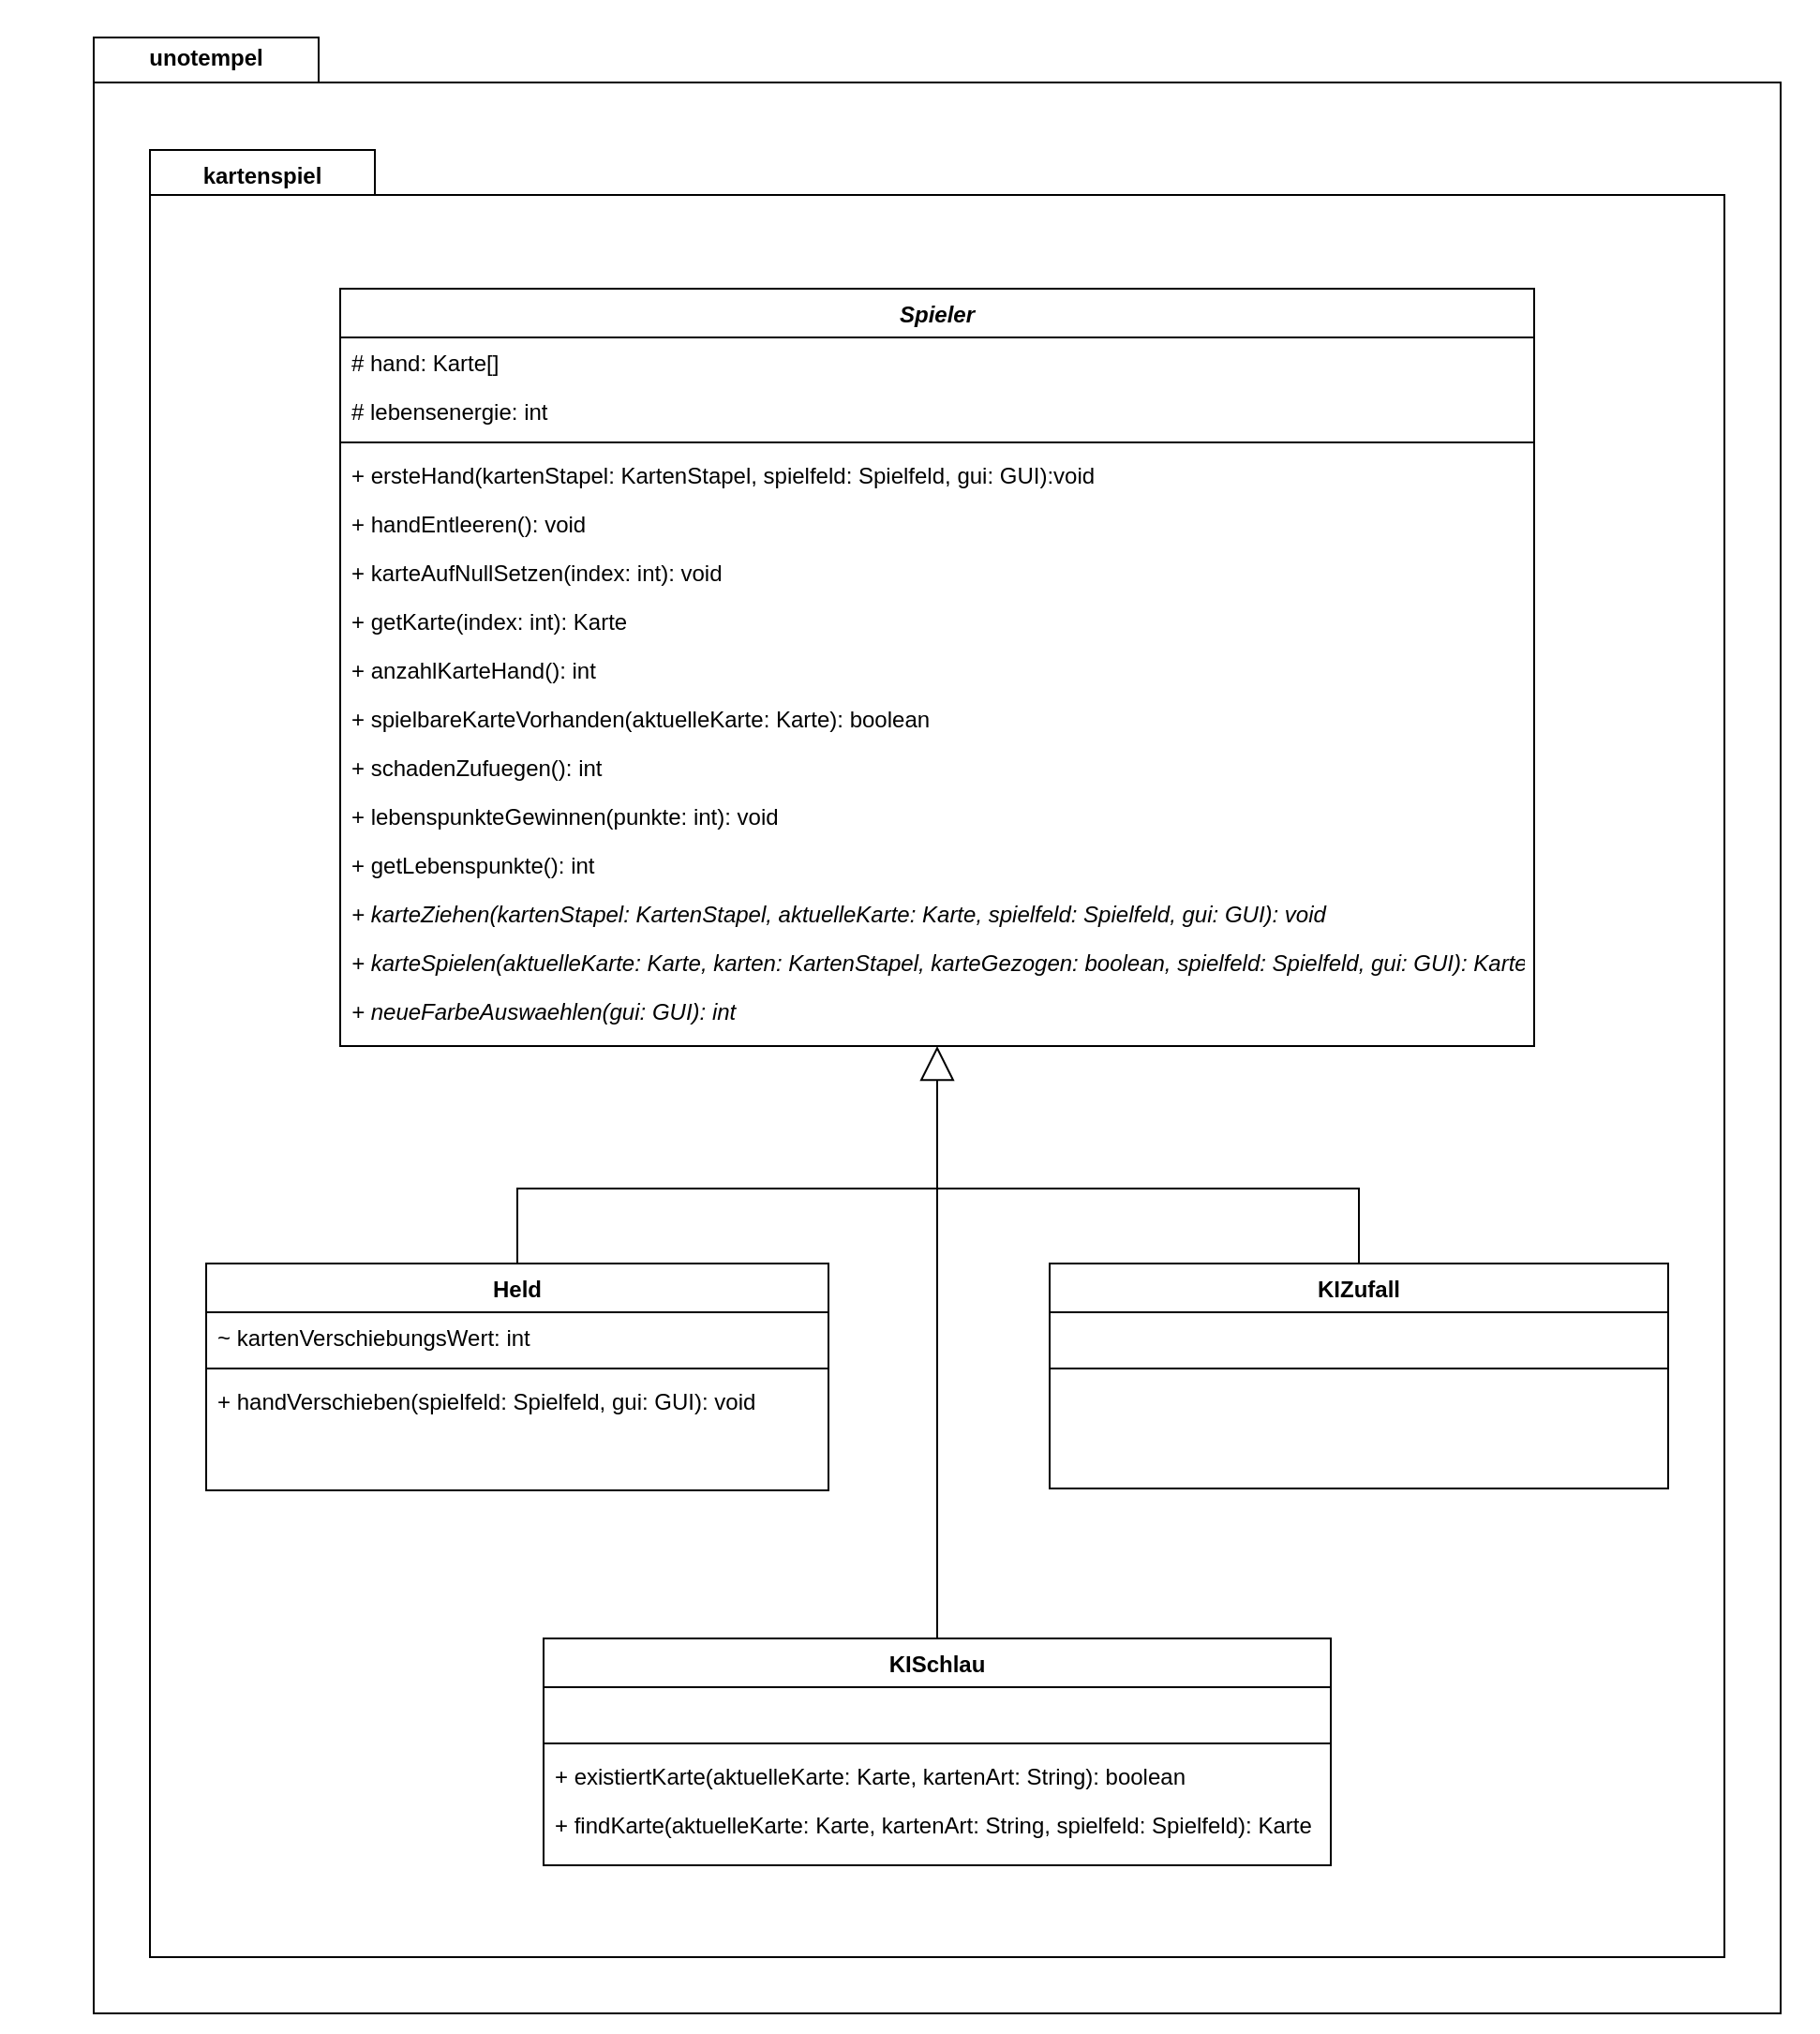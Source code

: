 <mxfile version="16.5.1" type="device"><diagram id="C5RBs43oDa-KdzZeNtuy" name="Page-1"><mxGraphModel dx="2892" dy="2611" grid="1" gridSize="10" guides="1" tooltips="1" connect="1" arrows="1" fold="1" page="1" pageScale="1" pageWidth="827" pageHeight="1169" math="0" shadow="0"><root><mxCell id="WIyWlLk6GJQsqaUBKTNV-0"/><mxCell id="WIyWlLk6GJQsqaUBKTNV-1" parent="WIyWlLk6GJQsqaUBKTNV-0"/><mxCell id="VdUTzCpknT78YZ9Y_bKh-0" value="" style="rounded=0;whiteSpace=wrap;html=1;strokeColor=none;" parent="WIyWlLk6GJQsqaUBKTNV-1" vertex="1"><mxGeometry x="-790" y="-1150" width="940" height="1084" as="geometry"/></mxCell><mxCell id="003UNInyPQ_uGT7kz2qh-168" value="" style="shape=folder;fontStyle=1;spacingTop=10;tabWidth=120;tabHeight=24;tabPosition=left;html=1;" parent="WIyWlLk6GJQsqaUBKTNV-1" vertex="1"><mxGeometry x="-770" y="-1130" width="900" height="1054" as="geometry"/></mxCell><mxCell id="003UNInyPQ_uGT7kz2qh-173" value="unotempel" style="text;align=center;fontStyle=1;verticalAlign=middle;spacingLeft=3;spacingRight=3;strokeColor=none;rotatable=0;points=[[0,0.5],[1,0.5]];portConstraint=eastwest;" parent="WIyWlLk6GJQsqaUBKTNV-1" vertex="1"><mxGeometry x="-820" y="-1130" width="220" height="20" as="geometry"/></mxCell><mxCell id="003UNInyPQ_uGT7kz2qh-170" value="" style="shape=folder;fontStyle=1;spacingTop=10;tabWidth=120;tabHeight=24;tabPosition=left;html=1;" parent="WIyWlLk6GJQsqaUBKTNV-1" vertex="1"><mxGeometry x="-740" y="-1070" width="840" height="964" as="geometry"/></mxCell><mxCell id="zkfFHV4jXpPFQw0GAbJ--13" value="Held" style="swimlane;fontStyle=1;align=center;verticalAlign=top;childLayout=stackLayout;horizontal=1;startSize=26;horizontalStack=0;resizeParent=1;resizeLast=0;collapsible=1;marginBottom=0;rounded=0;shadow=0;strokeWidth=1;" parent="WIyWlLk6GJQsqaUBKTNV-1" vertex="1"><mxGeometry x="-710" y="-476" width="332" height="121" as="geometry"><mxRectangle x="340" y="380" width="170" height="26" as="alternateBounds"/></mxGeometry></mxCell><mxCell id="zkfFHV4jXpPFQw0GAbJ--14" value="~ kartenVerschiebungsWert: int" style="text;align=left;verticalAlign=top;spacingLeft=4;spacingRight=4;overflow=hidden;rotatable=0;points=[[0,0.5],[1,0.5]];portConstraint=eastwest;" parent="zkfFHV4jXpPFQw0GAbJ--13" vertex="1"><mxGeometry y="26" width="332" height="26" as="geometry"/></mxCell><mxCell id="zkfFHV4jXpPFQw0GAbJ--15" value="" style="line;html=1;strokeWidth=1;align=left;verticalAlign=middle;spacingTop=-1;spacingLeft=3;spacingRight=3;rotatable=0;labelPosition=right;points=[];portConstraint=eastwest;" parent="zkfFHV4jXpPFQw0GAbJ--13" vertex="1"><mxGeometry y="52" width="332" height="8" as="geometry"/></mxCell><mxCell id="PepkA_8UNv1jO-DzBpGC-86" value="+ handVerschieben(spielfeld: Spielfeld, gui: GUI): void" style="text;align=left;verticalAlign=top;spacingLeft=4;spacingRight=4;overflow=hidden;rotatable=0;points=[[0,0.5],[1,0.5]];portConstraint=eastwest;" parent="zkfFHV4jXpPFQw0GAbJ--13" vertex="1"><mxGeometry y="60" width="332" height="26" as="geometry"/></mxCell><mxCell id="_A2lnzLD9-dtBOy91JsF-2" value="Spieler" style="swimlane;fontStyle=3;align=center;verticalAlign=top;childLayout=stackLayout;horizontal=1;startSize=26;horizontalStack=0;resizeParent=1;resizeLast=0;collapsible=1;marginBottom=0;rounded=0;shadow=0;strokeWidth=1;" parent="WIyWlLk6GJQsqaUBKTNV-1" vertex="1"><mxGeometry x="-638.5" y="-996" width="637" height="404" as="geometry"><mxRectangle x="340" y="380" width="170" height="26" as="alternateBounds"/></mxGeometry></mxCell><mxCell id="_A2lnzLD9-dtBOy91JsF-3" value="# hand: Karte[]" style="text;align=left;verticalAlign=top;spacingLeft=4;spacingRight=4;overflow=hidden;rotatable=0;points=[[0,0.5],[1,0.5]];portConstraint=eastwest;" parent="_A2lnzLD9-dtBOy91JsF-2" vertex="1"><mxGeometry y="26" width="637" height="26" as="geometry"/></mxCell><mxCell id="003UNInyPQ_uGT7kz2qh-31" value="# lebensenergie: int" style="text;align=left;verticalAlign=top;spacingLeft=4;spacingRight=4;overflow=hidden;rotatable=0;points=[[0,0.5],[1,0.5]];portConstraint=eastwest;" parent="_A2lnzLD9-dtBOy91JsF-2" vertex="1"><mxGeometry y="52" width="637" height="26" as="geometry"/></mxCell><mxCell id="_A2lnzLD9-dtBOy91JsF-4" value="" style="line;html=1;strokeWidth=1;align=left;verticalAlign=middle;spacingTop=-1;spacingLeft=3;spacingRight=3;rotatable=0;labelPosition=right;points=[];portConstraint=eastwest;" parent="_A2lnzLD9-dtBOy91JsF-2" vertex="1"><mxGeometry y="78" width="637" height="8" as="geometry"/></mxCell><mxCell id="003UNInyPQ_uGT7kz2qh-38" value="+ ersteHand(kartenStapel: KartenStapel, spielfeld: Spielfeld, gui: GUI):void " style="text;align=left;verticalAlign=top;spacingLeft=4;spacingRight=4;overflow=hidden;rotatable=0;points=[[0,0.5],[1,0.5]];portConstraint=eastwest;" parent="_A2lnzLD9-dtBOy91JsF-2" vertex="1"><mxGeometry y="86" width="637" height="26" as="geometry"/></mxCell><mxCell id="PepkA_8UNv1jO-DzBpGC-78" value="+ handEntleeren(): void" style="text;align=left;verticalAlign=top;spacingLeft=4;spacingRight=4;overflow=hidden;rotatable=0;points=[[0,0.5],[1,0.5]];portConstraint=eastwest;" parent="_A2lnzLD9-dtBOy91JsF-2" vertex="1"><mxGeometry y="112" width="637" height="26" as="geometry"/></mxCell><mxCell id="PepkA_8UNv1jO-DzBpGC-79" value="+ karteAufNullSetzen(index: int): void" style="text;align=left;verticalAlign=top;spacingLeft=4;spacingRight=4;overflow=hidden;rotatable=0;points=[[0,0.5],[1,0.5]];portConstraint=eastwest;" parent="_A2lnzLD9-dtBOy91JsF-2" vertex="1"><mxGeometry y="138" width="637" height="26" as="geometry"/></mxCell><mxCell id="003UNInyPQ_uGT7kz2qh-39" value="+ getKarte(index: int): Karte" style="text;align=left;verticalAlign=top;spacingLeft=4;spacingRight=4;overflow=hidden;rotatable=0;points=[[0,0.5],[1,0.5]];portConstraint=eastwest;" parent="_A2lnzLD9-dtBOy91JsF-2" vertex="1"><mxGeometry y="164" width="637" height="26" as="geometry"/></mxCell><mxCell id="003UNInyPQ_uGT7kz2qh-43" value="+ anzahlKarteHand(): int" style="text;align=left;verticalAlign=top;spacingLeft=4;spacingRight=4;overflow=hidden;rotatable=0;points=[[0,0.5],[1,0.5]];portConstraint=eastwest;" parent="_A2lnzLD9-dtBOy91JsF-2" vertex="1"><mxGeometry y="190" width="637" height="26" as="geometry"/></mxCell><mxCell id="003UNInyPQ_uGT7kz2qh-41" value="+ spielbareKarteVorhanden(aktuelleKarte: Karte): boolean" style="text;align=left;verticalAlign=top;spacingLeft=4;spacingRight=4;overflow=hidden;rotatable=0;points=[[0,0.5],[1,0.5]];portConstraint=eastwest;" parent="_A2lnzLD9-dtBOy91JsF-2" vertex="1"><mxGeometry y="216" width="637" height="26" as="geometry"/></mxCell><mxCell id="003UNInyPQ_uGT7kz2qh-42" value="+ schadenZufuegen(): int" style="text;align=left;verticalAlign=top;spacingLeft=4;spacingRight=4;overflow=hidden;rotatable=0;points=[[0,0.5],[1,0.5]];portConstraint=eastwest;" parent="_A2lnzLD9-dtBOy91JsF-2" vertex="1"><mxGeometry y="242" width="637" height="26" as="geometry"/></mxCell><mxCell id="003UNInyPQ_uGT7kz2qh-40" value="+ lebenspunkteGewinnen(punkte: int): void" style="text;align=left;verticalAlign=top;spacingLeft=4;spacingRight=4;overflow=hidden;rotatable=0;points=[[0,0.5],[1,0.5]];portConstraint=eastwest;" parent="_A2lnzLD9-dtBOy91JsF-2" vertex="1"><mxGeometry y="268" width="637" height="26" as="geometry"/></mxCell><mxCell id="PepkA_8UNv1jO-DzBpGC-80" value="+ getLebenspunkte(): int" style="text;align=left;verticalAlign=top;spacingLeft=4;spacingRight=4;overflow=hidden;rotatable=0;points=[[0,0.5],[1,0.5]];portConstraint=eastwest;" parent="_A2lnzLD9-dtBOy91JsF-2" vertex="1"><mxGeometry y="294" width="637" height="26" as="geometry"/></mxCell><mxCell id="PepkA_8UNv1jO-DzBpGC-81" value="+ karteZiehen(kartenStapel: KartenStapel, aktuelleKarte: Karte, spielfeld: Spielfeld, gui: GUI): void" style="text;align=left;verticalAlign=top;spacingLeft=4;spacingRight=4;overflow=hidden;rotatable=0;points=[[0,0.5],[1,0.5]];portConstraint=eastwest;fontStyle=2" parent="_A2lnzLD9-dtBOy91JsF-2" vertex="1"><mxGeometry y="320" width="637" height="26" as="geometry"/></mxCell><mxCell id="PepkA_8UNv1jO-DzBpGC-82" value="+ karteSpielen(aktuelleKarte: Karte, karten: KartenStapel, karteGezogen: boolean, spielfeld: Spielfeld, gui: GUI): Karte" style="text;align=left;verticalAlign=top;spacingLeft=4;spacingRight=4;overflow=hidden;rotatable=0;points=[[0,0.5],[1,0.5]];portConstraint=eastwest;fontStyle=2" parent="_A2lnzLD9-dtBOy91JsF-2" vertex="1"><mxGeometry y="346" width="637" height="26" as="geometry"/></mxCell><mxCell id="PepkA_8UNv1jO-DzBpGC-84" value="+ neueFarbeAuswaehlen(gui: GUI): int" style="text;align=left;verticalAlign=top;spacingLeft=4;spacingRight=4;overflow=hidden;rotatable=0;points=[[0,0.5],[1,0.5]];portConstraint=eastwest;fontStyle=2" parent="_A2lnzLD9-dtBOy91JsF-2" vertex="1"><mxGeometry y="372" width="637" height="26" as="geometry"/></mxCell><mxCell id="vnUu7vsqxlIODoXjQ1Ak-0" value="KISchlau" style="swimlane;fontStyle=1;align=center;verticalAlign=top;childLayout=stackLayout;horizontal=1;startSize=26;horizontalStack=0;resizeParent=1;resizeLast=0;collapsible=1;marginBottom=0;rounded=0;shadow=0;strokeWidth=1;" parent="WIyWlLk6GJQsqaUBKTNV-1" vertex="1"><mxGeometry x="-530" y="-276" width="420" height="121" as="geometry"><mxRectangle x="340" y="380" width="170" height="26" as="alternateBounds"/></mxGeometry></mxCell><mxCell id="003UNInyPQ_uGT7kz2qh-51" value="  " style="text;align=left;verticalAlign=top;spacingLeft=4;spacingRight=4;overflow=hidden;rotatable=0;points=[[0,0.5],[1,0.5]];portConstraint=eastwest;" parent="vnUu7vsqxlIODoXjQ1Ak-0" vertex="1"><mxGeometry y="26" width="420" height="26" as="geometry"/></mxCell><mxCell id="vnUu7vsqxlIODoXjQ1Ak-2" value="" style="line;html=1;strokeWidth=1;align=left;verticalAlign=middle;spacingTop=-1;spacingLeft=3;spacingRight=3;rotatable=0;labelPosition=right;points=[];portConstraint=eastwest;" parent="vnUu7vsqxlIODoXjQ1Ak-0" vertex="1"><mxGeometry y="52" width="420" height="8" as="geometry"/></mxCell><mxCell id="003UNInyPQ_uGT7kz2qh-58" value="+ existiertKarte(aktuelleKarte: Karte, kartenArt: String): boolean" style="text;align=left;verticalAlign=top;spacingLeft=4;spacingRight=4;overflow=hidden;rotatable=0;points=[[0,0.5],[1,0.5]];portConstraint=eastwest;" parent="vnUu7vsqxlIODoXjQ1Ak-0" vertex="1"><mxGeometry y="60" width="420" height="26" as="geometry"/></mxCell><mxCell id="003UNInyPQ_uGT7kz2qh-57" value="+ findKarte(aktuelleKarte: Karte, kartenArt: String, spielfeld: Spielfeld): Karte" style="text;align=left;verticalAlign=top;spacingLeft=4;spacingRight=4;overflow=hidden;rotatable=0;points=[[0,0.5],[1,0.5]];portConstraint=eastwest;" parent="vnUu7vsqxlIODoXjQ1Ak-0" vertex="1"><mxGeometry y="86" width="420" height="26" as="geometry"/></mxCell><mxCell id="003UNInyPQ_uGT7kz2qh-67" style="edgeStyle=orthogonalEdgeStyle;rounded=0;jumpStyle=none;orthogonalLoop=1;jettySize=auto;html=1;endArrow=none;endFill=0;strokeWidth=1;exitX=0.5;exitY=0;exitDx=0;exitDy=0;entryX=0.5;entryY=0;entryDx=0;entryDy=0;entryPerimeter=0;" parent="WIyWlLk6GJQsqaUBKTNV-1" source="zkfFHV4jXpPFQw0GAbJ--13" edge="1" target="003UNInyPQ_uGT7kz2qh-12"><mxGeometry relative="1" as="geometry"><mxPoint x="110" y="-476" as="targetPoint"/><Array as="points"><mxPoint x="-544" y="-516"/><mxPoint x="-95" y="-516"/></Array><mxPoint x="-521.5" y="30" as="sourcePoint"/></mxGeometry></mxCell><mxCell id="003UNInyPQ_uGT7kz2qh-12" value="KIZufall" style="swimlane;fontStyle=1;align=center;verticalAlign=top;childLayout=stackLayout;horizontal=1;startSize=26;horizontalStack=0;resizeParent=1;resizeLast=0;collapsible=1;marginBottom=0;rounded=0;shadow=0;strokeWidth=1;" parent="WIyWlLk6GJQsqaUBKTNV-1" vertex="1"><mxGeometry x="-260" y="-476" width="330" height="120" as="geometry"><mxRectangle x="340" y="380" width="170" height="26" as="alternateBounds"/></mxGeometry></mxCell><mxCell id="003UNInyPQ_uGT7kz2qh-13" value="  " style="text;align=left;verticalAlign=top;spacingLeft=4;spacingRight=4;overflow=hidden;rotatable=0;points=[[0,0.5],[1,0.5]];portConstraint=eastwest;" parent="003UNInyPQ_uGT7kz2qh-12" vertex="1"><mxGeometry y="26" width="330" height="26" as="geometry"/></mxCell><mxCell id="003UNInyPQ_uGT7kz2qh-14" value="" style="line;html=1;strokeWidth=1;align=left;verticalAlign=middle;spacingTop=-1;spacingLeft=3;spacingRight=3;rotatable=0;labelPosition=right;points=[];portConstraint=eastwest;" parent="003UNInyPQ_uGT7kz2qh-12" vertex="1"><mxGeometry y="52" width="330" height="8" as="geometry"/></mxCell><mxCell id="003UNInyPQ_uGT7kz2qh-47" value="&amp;nbsp; &amp;nbsp; &amp;nbsp;" style="text;html=1;align=left;verticalAlign=middle;resizable=0;points=[];autosize=1;strokeColor=none;fillColor=none;" parent="003UNInyPQ_uGT7kz2qh-12" vertex="1"><mxGeometry y="60" width="330" height="20" as="geometry"/></mxCell><mxCell id="003UNInyPQ_uGT7kz2qh-172" value="kartenspiel" style="text;align=center;fontStyle=1;verticalAlign=middle;spacingLeft=3;spacingRight=3;strokeColor=none;rotatable=0;points=[[0,0.5],[1,0.5]];portConstraint=eastwest;" parent="WIyWlLk6GJQsqaUBKTNV-1" vertex="1"><mxGeometry x="-750" y="-1070" width="140" height="26" as="geometry"/></mxCell><mxCell id="PepkA_8UNv1jO-DzBpGC-88" value="" style="endArrow=block;endSize=16;endFill=0;html=1;rounded=0;exitX=0.5;exitY=0;exitDx=0;exitDy=0;entryX=0.5;entryY=1;entryDx=0;entryDy=0;" parent="WIyWlLk6GJQsqaUBKTNV-1" source="vnUu7vsqxlIODoXjQ1Ak-0" edge="1" target="_A2lnzLD9-dtBOy91JsF-2"><mxGeometry width="160" relative="1" as="geometry"><mxPoint x="-119.5" y="-100" as="sourcePoint"/><mxPoint x="-109" y="-196" as="targetPoint"/></mxGeometry></mxCell></root></mxGraphModel></diagram></mxfile>